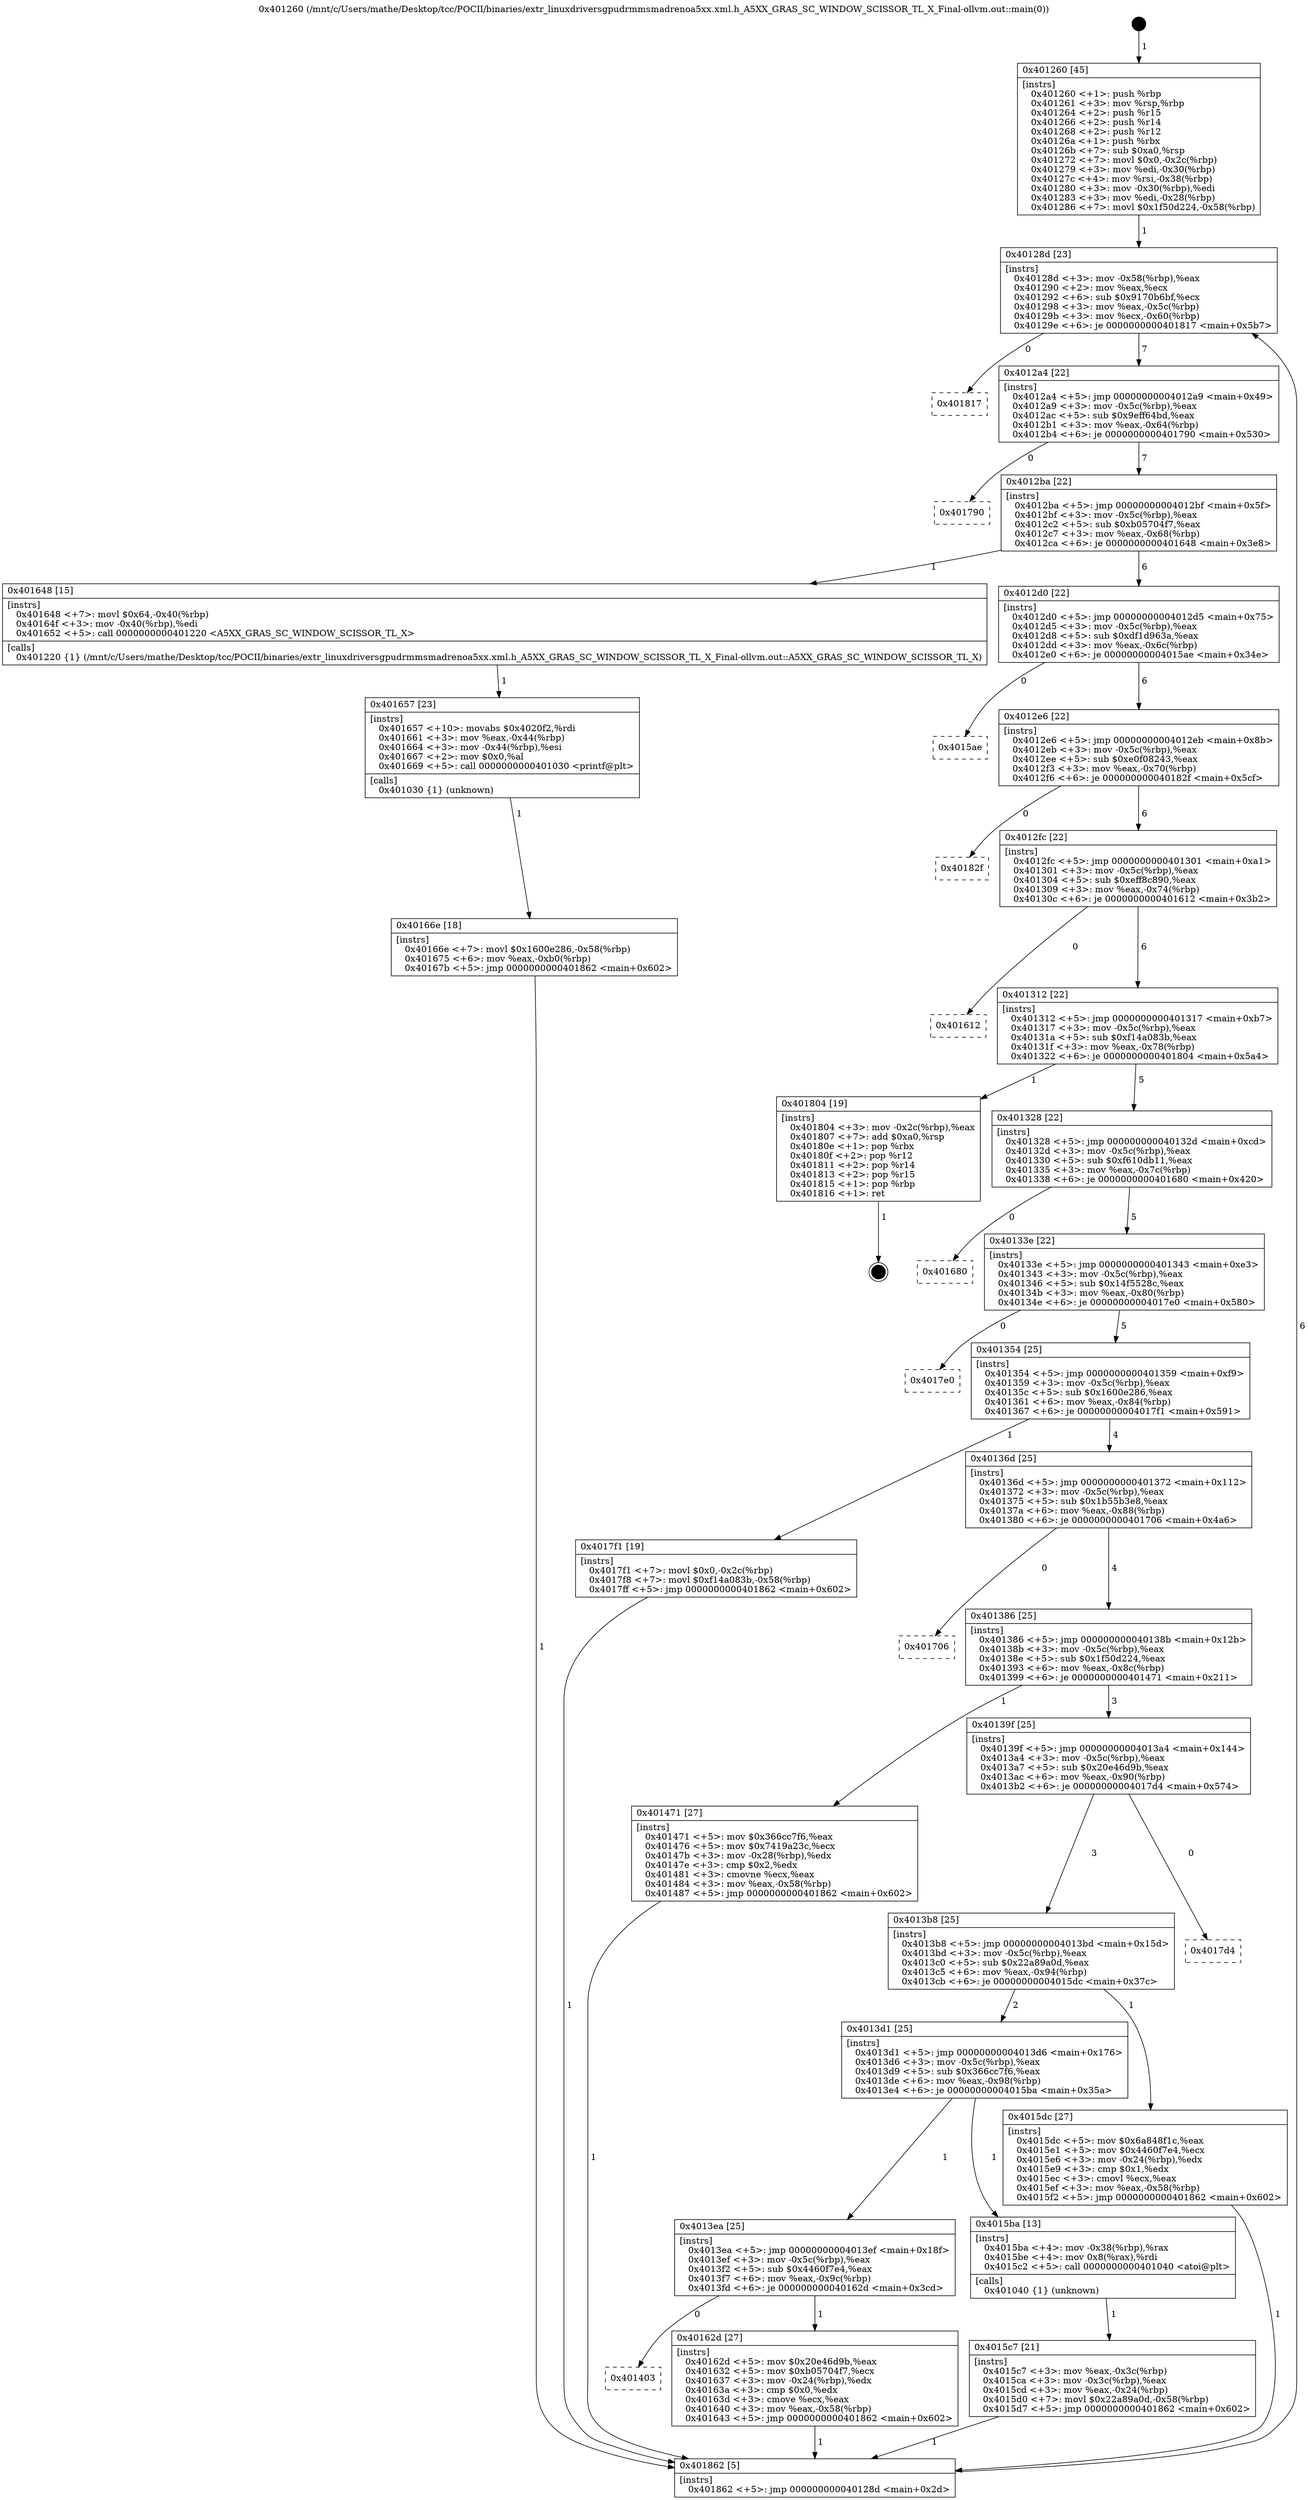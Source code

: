 digraph "0x401260" {
  label = "0x401260 (/mnt/c/Users/mathe/Desktop/tcc/POCII/binaries/extr_linuxdriversgpudrmmsmadrenoa5xx.xml.h_A5XX_GRAS_SC_WINDOW_SCISSOR_TL_X_Final-ollvm.out::main(0))"
  labelloc = "t"
  node[shape=record]

  Entry [label="",width=0.3,height=0.3,shape=circle,fillcolor=black,style=filled]
  "0x40128d" [label="{
     0x40128d [23]\l
     | [instrs]\l
     &nbsp;&nbsp;0x40128d \<+3\>: mov -0x58(%rbp),%eax\l
     &nbsp;&nbsp;0x401290 \<+2\>: mov %eax,%ecx\l
     &nbsp;&nbsp;0x401292 \<+6\>: sub $0x9170b6bf,%ecx\l
     &nbsp;&nbsp;0x401298 \<+3\>: mov %eax,-0x5c(%rbp)\l
     &nbsp;&nbsp;0x40129b \<+3\>: mov %ecx,-0x60(%rbp)\l
     &nbsp;&nbsp;0x40129e \<+6\>: je 0000000000401817 \<main+0x5b7\>\l
  }"]
  "0x401817" [label="{
     0x401817\l
  }", style=dashed]
  "0x4012a4" [label="{
     0x4012a4 [22]\l
     | [instrs]\l
     &nbsp;&nbsp;0x4012a4 \<+5\>: jmp 00000000004012a9 \<main+0x49\>\l
     &nbsp;&nbsp;0x4012a9 \<+3\>: mov -0x5c(%rbp),%eax\l
     &nbsp;&nbsp;0x4012ac \<+5\>: sub $0x9eff64bd,%eax\l
     &nbsp;&nbsp;0x4012b1 \<+3\>: mov %eax,-0x64(%rbp)\l
     &nbsp;&nbsp;0x4012b4 \<+6\>: je 0000000000401790 \<main+0x530\>\l
  }"]
  Exit [label="",width=0.3,height=0.3,shape=circle,fillcolor=black,style=filled,peripheries=2]
  "0x401790" [label="{
     0x401790\l
  }", style=dashed]
  "0x4012ba" [label="{
     0x4012ba [22]\l
     | [instrs]\l
     &nbsp;&nbsp;0x4012ba \<+5\>: jmp 00000000004012bf \<main+0x5f\>\l
     &nbsp;&nbsp;0x4012bf \<+3\>: mov -0x5c(%rbp),%eax\l
     &nbsp;&nbsp;0x4012c2 \<+5\>: sub $0xb05704f7,%eax\l
     &nbsp;&nbsp;0x4012c7 \<+3\>: mov %eax,-0x68(%rbp)\l
     &nbsp;&nbsp;0x4012ca \<+6\>: je 0000000000401648 \<main+0x3e8\>\l
  }"]
  "0x40166e" [label="{
     0x40166e [18]\l
     | [instrs]\l
     &nbsp;&nbsp;0x40166e \<+7\>: movl $0x1600e286,-0x58(%rbp)\l
     &nbsp;&nbsp;0x401675 \<+6\>: mov %eax,-0xb0(%rbp)\l
     &nbsp;&nbsp;0x40167b \<+5\>: jmp 0000000000401862 \<main+0x602\>\l
  }"]
  "0x401648" [label="{
     0x401648 [15]\l
     | [instrs]\l
     &nbsp;&nbsp;0x401648 \<+7\>: movl $0x64,-0x40(%rbp)\l
     &nbsp;&nbsp;0x40164f \<+3\>: mov -0x40(%rbp),%edi\l
     &nbsp;&nbsp;0x401652 \<+5\>: call 0000000000401220 \<A5XX_GRAS_SC_WINDOW_SCISSOR_TL_X\>\l
     | [calls]\l
     &nbsp;&nbsp;0x401220 \{1\} (/mnt/c/Users/mathe/Desktop/tcc/POCII/binaries/extr_linuxdriversgpudrmmsmadrenoa5xx.xml.h_A5XX_GRAS_SC_WINDOW_SCISSOR_TL_X_Final-ollvm.out::A5XX_GRAS_SC_WINDOW_SCISSOR_TL_X)\l
  }"]
  "0x4012d0" [label="{
     0x4012d0 [22]\l
     | [instrs]\l
     &nbsp;&nbsp;0x4012d0 \<+5\>: jmp 00000000004012d5 \<main+0x75\>\l
     &nbsp;&nbsp;0x4012d5 \<+3\>: mov -0x5c(%rbp),%eax\l
     &nbsp;&nbsp;0x4012d8 \<+5\>: sub $0xdf1d963a,%eax\l
     &nbsp;&nbsp;0x4012dd \<+3\>: mov %eax,-0x6c(%rbp)\l
     &nbsp;&nbsp;0x4012e0 \<+6\>: je 00000000004015ae \<main+0x34e\>\l
  }"]
  "0x401657" [label="{
     0x401657 [23]\l
     | [instrs]\l
     &nbsp;&nbsp;0x401657 \<+10\>: movabs $0x4020f2,%rdi\l
     &nbsp;&nbsp;0x401661 \<+3\>: mov %eax,-0x44(%rbp)\l
     &nbsp;&nbsp;0x401664 \<+3\>: mov -0x44(%rbp),%esi\l
     &nbsp;&nbsp;0x401667 \<+2\>: mov $0x0,%al\l
     &nbsp;&nbsp;0x401669 \<+5\>: call 0000000000401030 \<printf@plt\>\l
     | [calls]\l
     &nbsp;&nbsp;0x401030 \{1\} (unknown)\l
  }"]
  "0x4015ae" [label="{
     0x4015ae\l
  }", style=dashed]
  "0x4012e6" [label="{
     0x4012e6 [22]\l
     | [instrs]\l
     &nbsp;&nbsp;0x4012e6 \<+5\>: jmp 00000000004012eb \<main+0x8b\>\l
     &nbsp;&nbsp;0x4012eb \<+3\>: mov -0x5c(%rbp),%eax\l
     &nbsp;&nbsp;0x4012ee \<+5\>: sub $0xe0f08243,%eax\l
     &nbsp;&nbsp;0x4012f3 \<+3\>: mov %eax,-0x70(%rbp)\l
     &nbsp;&nbsp;0x4012f6 \<+6\>: je 000000000040182f \<main+0x5cf\>\l
  }"]
  "0x401403" [label="{
     0x401403\l
  }", style=dashed]
  "0x40182f" [label="{
     0x40182f\l
  }", style=dashed]
  "0x4012fc" [label="{
     0x4012fc [22]\l
     | [instrs]\l
     &nbsp;&nbsp;0x4012fc \<+5\>: jmp 0000000000401301 \<main+0xa1\>\l
     &nbsp;&nbsp;0x401301 \<+3\>: mov -0x5c(%rbp),%eax\l
     &nbsp;&nbsp;0x401304 \<+5\>: sub $0xeff8c890,%eax\l
     &nbsp;&nbsp;0x401309 \<+3\>: mov %eax,-0x74(%rbp)\l
     &nbsp;&nbsp;0x40130c \<+6\>: je 0000000000401612 \<main+0x3b2\>\l
  }"]
  "0x40162d" [label="{
     0x40162d [27]\l
     | [instrs]\l
     &nbsp;&nbsp;0x40162d \<+5\>: mov $0x20e46d9b,%eax\l
     &nbsp;&nbsp;0x401632 \<+5\>: mov $0xb05704f7,%ecx\l
     &nbsp;&nbsp;0x401637 \<+3\>: mov -0x24(%rbp),%edx\l
     &nbsp;&nbsp;0x40163a \<+3\>: cmp $0x0,%edx\l
     &nbsp;&nbsp;0x40163d \<+3\>: cmove %ecx,%eax\l
     &nbsp;&nbsp;0x401640 \<+3\>: mov %eax,-0x58(%rbp)\l
     &nbsp;&nbsp;0x401643 \<+5\>: jmp 0000000000401862 \<main+0x602\>\l
  }"]
  "0x401612" [label="{
     0x401612\l
  }", style=dashed]
  "0x401312" [label="{
     0x401312 [22]\l
     | [instrs]\l
     &nbsp;&nbsp;0x401312 \<+5\>: jmp 0000000000401317 \<main+0xb7\>\l
     &nbsp;&nbsp;0x401317 \<+3\>: mov -0x5c(%rbp),%eax\l
     &nbsp;&nbsp;0x40131a \<+5\>: sub $0xf14a083b,%eax\l
     &nbsp;&nbsp;0x40131f \<+3\>: mov %eax,-0x78(%rbp)\l
     &nbsp;&nbsp;0x401322 \<+6\>: je 0000000000401804 \<main+0x5a4\>\l
  }"]
  "0x4015c7" [label="{
     0x4015c7 [21]\l
     | [instrs]\l
     &nbsp;&nbsp;0x4015c7 \<+3\>: mov %eax,-0x3c(%rbp)\l
     &nbsp;&nbsp;0x4015ca \<+3\>: mov -0x3c(%rbp),%eax\l
     &nbsp;&nbsp;0x4015cd \<+3\>: mov %eax,-0x24(%rbp)\l
     &nbsp;&nbsp;0x4015d0 \<+7\>: movl $0x22a89a0d,-0x58(%rbp)\l
     &nbsp;&nbsp;0x4015d7 \<+5\>: jmp 0000000000401862 \<main+0x602\>\l
  }"]
  "0x401804" [label="{
     0x401804 [19]\l
     | [instrs]\l
     &nbsp;&nbsp;0x401804 \<+3\>: mov -0x2c(%rbp),%eax\l
     &nbsp;&nbsp;0x401807 \<+7\>: add $0xa0,%rsp\l
     &nbsp;&nbsp;0x40180e \<+1\>: pop %rbx\l
     &nbsp;&nbsp;0x40180f \<+2\>: pop %r12\l
     &nbsp;&nbsp;0x401811 \<+2\>: pop %r14\l
     &nbsp;&nbsp;0x401813 \<+2\>: pop %r15\l
     &nbsp;&nbsp;0x401815 \<+1\>: pop %rbp\l
     &nbsp;&nbsp;0x401816 \<+1\>: ret\l
  }"]
  "0x401328" [label="{
     0x401328 [22]\l
     | [instrs]\l
     &nbsp;&nbsp;0x401328 \<+5\>: jmp 000000000040132d \<main+0xcd\>\l
     &nbsp;&nbsp;0x40132d \<+3\>: mov -0x5c(%rbp),%eax\l
     &nbsp;&nbsp;0x401330 \<+5\>: sub $0xf610db11,%eax\l
     &nbsp;&nbsp;0x401335 \<+3\>: mov %eax,-0x7c(%rbp)\l
     &nbsp;&nbsp;0x401338 \<+6\>: je 0000000000401680 \<main+0x420\>\l
  }"]
  "0x4013ea" [label="{
     0x4013ea [25]\l
     | [instrs]\l
     &nbsp;&nbsp;0x4013ea \<+5\>: jmp 00000000004013ef \<main+0x18f\>\l
     &nbsp;&nbsp;0x4013ef \<+3\>: mov -0x5c(%rbp),%eax\l
     &nbsp;&nbsp;0x4013f2 \<+5\>: sub $0x4460f7e4,%eax\l
     &nbsp;&nbsp;0x4013f7 \<+6\>: mov %eax,-0x9c(%rbp)\l
     &nbsp;&nbsp;0x4013fd \<+6\>: je 000000000040162d \<main+0x3cd\>\l
  }"]
  "0x401680" [label="{
     0x401680\l
  }", style=dashed]
  "0x40133e" [label="{
     0x40133e [22]\l
     | [instrs]\l
     &nbsp;&nbsp;0x40133e \<+5\>: jmp 0000000000401343 \<main+0xe3\>\l
     &nbsp;&nbsp;0x401343 \<+3\>: mov -0x5c(%rbp),%eax\l
     &nbsp;&nbsp;0x401346 \<+5\>: sub $0x14f5528c,%eax\l
     &nbsp;&nbsp;0x40134b \<+3\>: mov %eax,-0x80(%rbp)\l
     &nbsp;&nbsp;0x40134e \<+6\>: je 00000000004017e0 \<main+0x580\>\l
  }"]
  "0x4015ba" [label="{
     0x4015ba [13]\l
     | [instrs]\l
     &nbsp;&nbsp;0x4015ba \<+4\>: mov -0x38(%rbp),%rax\l
     &nbsp;&nbsp;0x4015be \<+4\>: mov 0x8(%rax),%rdi\l
     &nbsp;&nbsp;0x4015c2 \<+5\>: call 0000000000401040 \<atoi@plt\>\l
     | [calls]\l
     &nbsp;&nbsp;0x401040 \{1\} (unknown)\l
  }"]
  "0x4017e0" [label="{
     0x4017e0\l
  }", style=dashed]
  "0x401354" [label="{
     0x401354 [25]\l
     | [instrs]\l
     &nbsp;&nbsp;0x401354 \<+5\>: jmp 0000000000401359 \<main+0xf9\>\l
     &nbsp;&nbsp;0x401359 \<+3\>: mov -0x5c(%rbp),%eax\l
     &nbsp;&nbsp;0x40135c \<+5\>: sub $0x1600e286,%eax\l
     &nbsp;&nbsp;0x401361 \<+6\>: mov %eax,-0x84(%rbp)\l
     &nbsp;&nbsp;0x401367 \<+6\>: je 00000000004017f1 \<main+0x591\>\l
  }"]
  "0x4013d1" [label="{
     0x4013d1 [25]\l
     | [instrs]\l
     &nbsp;&nbsp;0x4013d1 \<+5\>: jmp 00000000004013d6 \<main+0x176\>\l
     &nbsp;&nbsp;0x4013d6 \<+3\>: mov -0x5c(%rbp),%eax\l
     &nbsp;&nbsp;0x4013d9 \<+5\>: sub $0x366cc7f6,%eax\l
     &nbsp;&nbsp;0x4013de \<+6\>: mov %eax,-0x98(%rbp)\l
     &nbsp;&nbsp;0x4013e4 \<+6\>: je 00000000004015ba \<main+0x35a\>\l
  }"]
  "0x4017f1" [label="{
     0x4017f1 [19]\l
     | [instrs]\l
     &nbsp;&nbsp;0x4017f1 \<+7\>: movl $0x0,-0x2c(%rbp)\l
     &nbsp;&nbsp;0x4017f8 \<+7\>: movl $0xf14a083b,-0x58(%rbp)\l
     &nbsp;&nbsp;0x4017ff \<+5\>: jmp 0000000000401862 \<main+0x602\>\l
  }"]
  "0x40136d" [label="{
     0x40136d [25]\l
     | [instrs]\l
     &nbsp;&nbsp;0x40136d \<+5\>: jmp 0000000000401372 \<main+0x112\>\l
     &nbsp;&nbsp;0x401372 \<+3\>: mov -0x5c(%rbp),%eax\l
     &nbsp;&nbsp;0x401375 \<+5\>: sub $0x1b55b3e8,%eax\l
     &nbsp;&nbsp;0x40137a \<+6\>: mov %eax,-0x88(%rbp)\l
     &nbsp;&nbsp;0x401380 \<+6\>: je 0000000000401706 \<main+0x4a6\>\l
  }"]
  "0x4015dc" [label="{
     0x4015dc [27]\l
     | [instrs]\l
     &nbsp;&nbsp;0x4015dc \<+5\>: mov $0x6a848f1c,%eax\l
     &nbsp;&nbsp;0x4015e1 \<+5\>: mov $0x4460f7e4,%ecx\l
     &nbsp;&nbsp;0x4015e6 \<+3\>: mov -0x24(%rbp),%edx\l
     &nbsp;&nbsp;0x4015e9 \<+3\>: cmp $0x1,%edx\l
     &nbsp;&nbsp;0x4015ec \<+3\>: cmovl %ecx,%eax\l
     &nbsp;&nbsp;0x4015ef \<+3\>: mov %eax,-0x58(%rbp)\l
     &nbsp;&nbsp;0x4015f2 \<+5\>: jmp 0000000000401862 \<main+0x602\>\l
  }"]
  "0x401706" [label="{
     0x401706\l
  }", style=dashed]
  "0x401386" [label="{
     0x401386 [25]\l
     | [instrs]\l
     &nbsp;&nbsp;0x401386 \<+5\>: jmp 000000000040138b \<main+0x12b\>\l
     &nbsp;&nbsp;0x40138b \<+3\>: mov -0x5c(%rbp),%eax\l
     &nbsp;&nbsp;0x40138e \<+5\>: sub $0x1f50d224,%eax\l
     &nbsp;&nbsp;0x401393 \<+6\>: mov %eax,-0x8c(%rbp)\l
     &nbsp;&nbsp;0x401399 \<+6\>: je 0000000000401471 \<main+0x211\>\l
  }"]
  "0x4013b8" [label="{
     0x4013b8 [25]\l
     | [instrs]\l
     &nbsp;&nbsp;0x4013b8 \<+5\>: jmp 00000000004013bd \<main+0x15d\>\l
     &nbsp;&nbsp;0x4013bd \<+3\>: mov -0x5c(%rbp),%eax\l
     &nbsp;&nbsp;0x4013c0 \<+5\>: sub $0x22a89a0d,%eax\l
     &nbsp;&nbsp;0x4013c5 \<+6\>: mov %eax,-0x94(%rbp)\l
     &nbsp;&nbsp;0x4013cb \<+6\>: je 00000000004015dc \<main+0x37c\>\l
  }"]
  "0x401471" [label="{
     0x401471 [27]\l
     | [instrs]\l
     &nbsp;&nbsp;0x401471 \<+5\>: mov $0x366cc7f6,%eax\l
     &nbsp;&nbsp;0x401476 \<+5\>: mov $0x7419a23c,%ecx\l
     &nbsp;&nbsp;0x40147b \<+3\>: mov -0x28(%rbp),%edx\l
     &nbsp;&nbsp;0x40147e \<+3\>: cmp $0x2,%edx\l
     &nbsp;&nbsp;0x401481 \<+3\>: cmovne %ecx,%eax\l
     &nbsp;&nbsp;0x401484 \<+3\>: mov %eax,-0x58(%rbp)\l
     &nbsp;&nbsp;0x401487 \<+5\>: jmp 0000000000401862 \<main+0x602\>\l
  }"]
  "0x40139f" [label="{
     0x40139f [25]\l
     | [instrs]\l
     &nbsp;&nbsp;0x40139f \<+5\>: jmp 00000000004013a4 \<main+0x144\>\l
     &nbsp;&nbsp;0x4013a4 \<+3\>: mov -0x5c(%rbp),%eax\l
     &nbsp;&nbsp;0x4013a7 \<+5\>: sub $0x20e46d9b,%eax\l
     &nbsp;&nbsp;0x4013ac \<+6\>: mov %eax,-0x90(%rbp)\l
     &nbsp;&nbsp;0x4013b2 \<+6\>: je 00000000004017d4 \<main+0x574\>\l
  }"]
  "0x401862" [label="{
     0x401862 [5]\l
     | [instrs]\l
     &nbsp;&nbsp;0x401862 \<+5\>: jmp 000000000040128d \<main+0x2d\>\l
  }"]
  "0x401260" [label="{
     0x401260 [45]\l
     | [instrs]\l
     &nbsp;&nbsp;0x401260 \<+1\>: push %rbp\l
     &nbsp;&nbsp;0x401261 \<+3\>: mov %rsp,%rbp\l
     &nbsp;&nbsp;0x401264 \<+2\>: push %r15\l
     &nbsp;&nbsp;0x401266 \<+2\>: push %r14\l
     &nbsp;&nbsp;0x401268 \<+2\>: push %r12\l
     &nbsp;&nbsp;0x40126a \<+1\>: push %rbx\l
     &nbsp;&nbsp;0x40126b \<+7\>: sub $0xa0,%rsp\l
     &nbsp;&nbsp;0x401272 \<+7\>: movl $0x0,-0x2c(%rbp)\l
     &nbsp;&nbsp;0x401279 \<+3\>: mov %edi,-0x30(%rbp)\l
     &nbsp;&nbsp;0x40127c \<+4\>: mov %rsi,-0x38(%rbp)\l
     &nbsp;&nbsp;0x401280 \<+3\>: mov -0x30(%rbp),%edi\l
     &nbsp;&nbsp;0x401283 \<+3\>: mov %edi,-0x28(%rbp)\l
     &nbsp;&nbsp;0x401286 \<+7\>: movl $0x1f50d224,-0x58(%rbp)\l
  }"]
  "0x4017d4" [label="{
     0x4017d4\l
  }", style=dashed]
  Entry -> "0x401260" [label=" 1"]
  "0x40128d" -> "0x401817" [label=" 0"]
  "0x40128d" -> "0x4012a4" [label=" 7"]
  "0x401804" -> Exit [label=" 1"]
  "0x4012a4" -> "0x401790" [label=" 0"]
  "0x4012a4" -> "0x4012ba" [label=" 7"]
  "0x4017f1" -> "0x401862" [label=" 1"]
  "0x4012ba" -> "0x401648" [label=" 1"]
  "0x4012ba" -> "0x4012d0" [label=" 6"]
  "0x40166e" -> "0x401862" [label=" 1"]
  "0x4012d0" -> "0x4015ae" [label=" 0"]
  "0x4012d0" -> "0x4012e6" [label=" 6"]
  "0x401657" -> "0x40166e" [label=" 1"]
  "0x4012e6" -> "0x40182f" [label=" 0"]
  "0x4012e6" -> "0x4012fc" [label=" 6"]
  "0x401648" -> "0x401657" [label=" 1"]
  "0x4012fc" -> "0x401612" [label=" 0"]
  "0x4012fc" -> "0x401312" [label=" 6"]
  "0x40162d" -> "0x401862" [label=" 1"]
  "0x401312" -> "0x401804" [label=" 1"]
  "0x401312" -> "0x401328" [label=" 5"]
  "0x4013ea" -> "0x40162d" [label=" 1"]
  "0x401328" -> "0x401680" [label=" 0"]
  "0x401328" -> "0x40133e" [label=" 5"]
  "0x4013ea" -> "0x401403" [label=" 0"]
  "0x40133e" -> "0x4017e0" [label=" 0"]
  "0x40133e" -> "0x401354" [label=" 5"]
  "0x4015dc" -> "0x401862" [label=" 1"]
  "0x401354" -> "0x4017f1" [label=" 1"]
  "0x401354" -> "0x40136d" [label=" 4"]
  "0x4015ba" -> "0x4015c7" [label=" 1"]
  "0x40136d" -> "0x401706" [label=" 0"]
  "0x40136d" -> "0x401386" [label=" 4"]
  "0x4013d1" -> "0x4013ea" [label=" 1"]
  "0x401386" -> "0x401471" [label=" 1"]
  "0x401386" -> "0x40139f" [label=" 3"]
  "0x401471" -> "0x401862" [label=" 1"]
  "0x401260" -> "0x40128d" [label=" 1"]
  "0x401862" -> "0x40128d" [label=" 6"]
  "0x4015c7" -> "0x401862" [label=" 1"]
  "0x40139f" -> "0x4017d4" [label=" 0"]
  "0x40139f" -> "0x4013b8" [label=" 3"]
  "0x4013d1" -> "0x4015ba" [label=" 1"]
  "0x4013b8" -> "0x4015dc" [label=" 1"]
  "0x4013b8" -> "0x4013d1" [label=" 2"]
}

